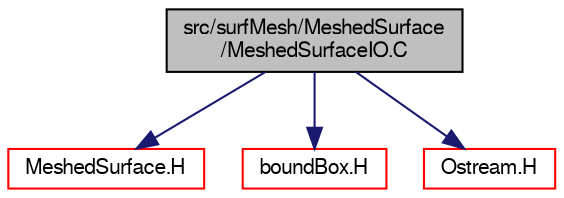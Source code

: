 digraph "src/surfMesh/MeshedSurface/MeshedSurfaceIO.C"
{
  bgcolor="transparent";
  edge [fontname="FreeSans",fontsize="10",labelfontname="FreeSans",labelfontsize="10"];
  node [fontname="FreeSans",fontsize="10",shape=record];
  Node0 [label="src/surfMesh/MeshedSurface\l/MeshedSurfaceIO.C",height=0.2,width=0.4,color="black", fillcolor="grey75", style="filled", fontcolor="black"];
  Node0 -> Node1 [color="midnightblue",fontsize="10",style="solid",fontname="FreeSans"];
  Node1 [label="MeshedSurface.H",height=0.2,width=0.4,color="red",URL="$a15041.html"];
  Node0 -> Node177 [color="midnightblue",fontsize="10",style="solid",fontname="FreeSans"];
  Node177 [label="boundBox.H",height=0.2,width=0.4,color="red",URL="$a11108.html"];
  Node0 -> Node25 [color="midnightblue",fontsize="10",style="solid",fontname="FreeSans"];
  Node25 [label="Ostream.H",height=0.2,width=0.4,color="red",URL="$a09098.html"];
}

